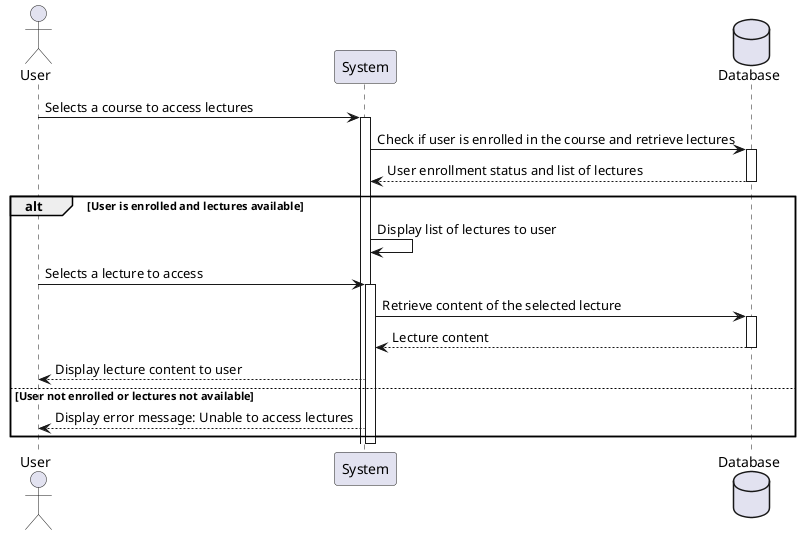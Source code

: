@startuml
actor User as User
participant "System" as System
database Database as DB

User -> System: Selects a course to access lectures
activate System

System -> DB: Check if user is enrolled in the course and retrieve lectures
activate DB
DB --> System: User enrollment status and list of lectures
deactivate DB

alt User is enrolled and lectures available
  System -> System: Display list of lectures to user
  User -> System: Selects a lecture to access
  activate System

  System -> DB: Retrieve content of the selected lecture
  activate DB
  DB --> System: Lecture content
  deactivate DB

  System --> User: Display lecture content to user
else User not enrolled or lectures not available
  System --> User: Display error message: Unable to access lectures
end

deactivate System
@enduml
